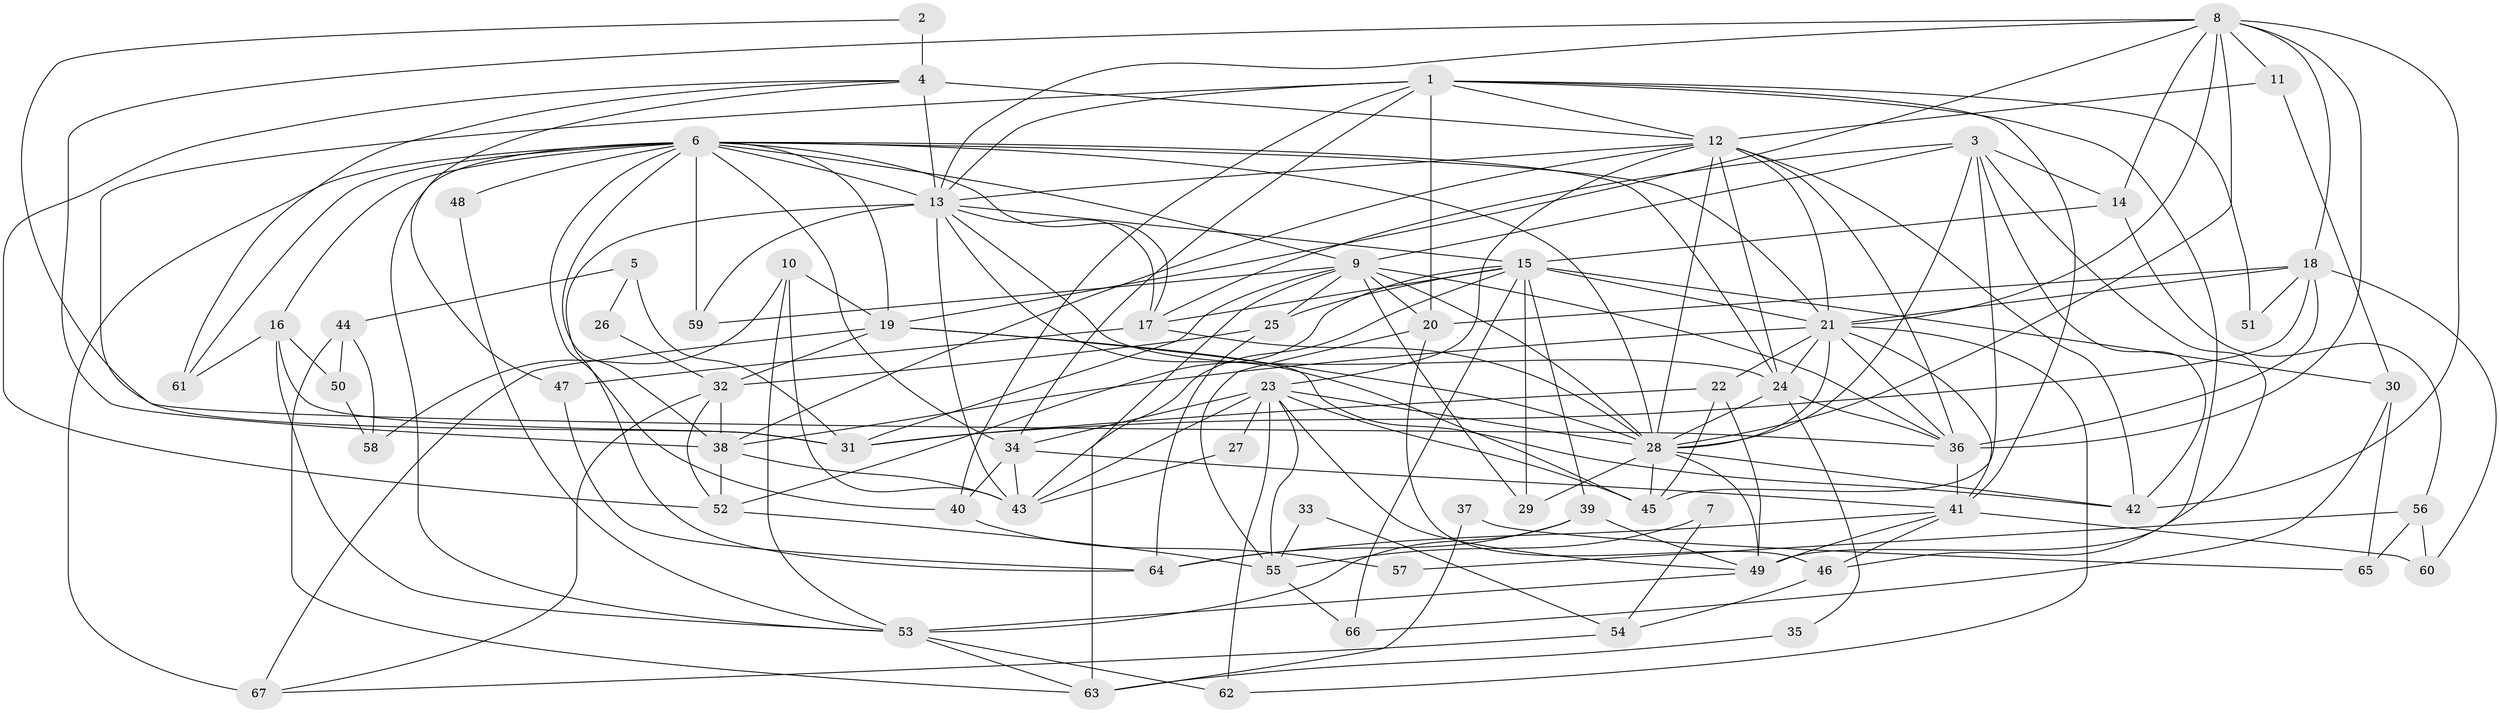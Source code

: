 // original degree distribution, {4: 0.3358208955223881, 3: 0.2462686567164179, 5: 0.1865671641791045, 2: 0.11194029850746269, 6: 0.08208955223880597, 7: 0.029850746268656716, 8: 0.007462686567164179}
// Generated by graph-tools (version 1.1) at 2025/36/03/09/25 02:36:00]
// undirected, 67 vertices, 181 edges
graph export_dot {
graph [start="1"]
  node [color=gray90,style=filled];
  1;
  2;
  3;
  4;
  5;
  6;
  7;
  8;
  9;
  10;
  11;
  12;
  13;
  14;
  15;
  16;
  17;
  18;
  19;
  20;
  21;
  22;
  23;
  24;
  25;
  26;
  27;
  28;
  29;
  30;
  31;
  32;
  33;
  34;
  35;
  36;
  37;
  38;
  39;
  40;
  41;
  42;
  43;
  44;
  45;
  46;
  47;
  48;
  49;
  50;
  51;
  52;
  53;
  54;
  55;
  56;
  57;
  58;
  59;
  60;
  61;
  62;
  63;
  64;
  65;
  66;
  67;
  1 -- 12 [weight=1.0];
  1 -- 13 [weight=2.0];
  1 -- 20 [weight=1.0];
  1 -- 31 [weight=1.0];
  1 -- 34 [weight=1.0];
  1 -- 40 [weight=1.0];
  1 -- 41 [weight=2.0];
  1 -- 49 [weight=1.0];
  1 -- 51 [weight=1.0];
  2 -- 4 [weight=2.0];
  2 -- 36 [weight=1.0];
  3 -- 9 [weight=1.0];
  3 -- 14 [weight=1.0];
  3 -- 17 [weight=1.0];
  3 -- 28 [weight=1.0];
  3 -- 42 [weight=1.0];
  3 -- 45 [weight=1.0];
  3 -- 46 [weight=1.0];
  4 -- 12 [weight=2.0];
  4 -- 13 [weight=3.0];
  4 -- 47 [weight=1.0];
  4 -- 52 [weight=1.0];
  4 -- 61 [weight=1.0];
  5 -- 26 [weight=1.0];
  5 -- 31 [weight=1.0];
  5 -- 44 [weight=1.0];
  6 -- 9 [weight=1.0];
  6 -- 13 [weight=1.0];
  6 -- 16 [weight=1.0];
  6 -- 17 [weight=1.0];
  6 -- 19 [weight=1.0];
  6 -- 21 [weight=1.0];
  6 -- 24 [weight=1.0];
  6 -- 28 [weight=1.0];
  6 -- 34 [weight=1.0];
  6 -- 38 [weight=1.0];
  6 -- 40 [weight=1.0];
  6 -- 48 [weight=1.0];
  6 -- 53 [weight=1.0];
  6 -- 59 [weight=1.0];
  6 -- 61 [weight=1.0];
  6 -- 67 [weight=2.0];
  7 -- 54 [weight=1.0];
  7 -- 55 [weight=1.0];
  8 -- 11 [weight=1.0];
  8 -- 13 [weight=1.0];
  8 -- 14 [weight=1.0];
  8 -- 18 [weight=1.0];
  8 -- 19 [weight=1.0];
  8 -- 21 [weight=1.0];
  8 -- 28 [weight=1.0];
  8 -- 36 [weight=1.0];
  8 -- 38 [weight=1.0];
  8 -- 42 [weight=1.0];
  9 -- 20 [weight=1.0];
  9 -- 25 [weight=1.0];
  9 -- 28 [weight=1.0];
  9 -- 29 [weight=1.0];
  9 -- 31 [weight=1.0];
  9 -- 36 [weight=1.0];
  9 -- 59 [weight=1.0];
  9 -- 63 [weight=1.0];
  10 -- 19 [weight=1.0];
  10 -- 43 [weight=1.0];
  10 -- 53 [weight=1.0];
  10 -- 58 [weight=1.0];
  11 -- 12 [weight=1.0];
  11 -- 30 [weight=1.0];
  12 -- 13 [weight=1.0];
  12 -- 21 [weight=1.0];
  12 -- 23 [weight=1.0];
  12 -- 24 [weight=2.0];
  12 -- 28 [weight=1.0];
  12 -- 36 [weight=1.0];
  12 -- 38 [weight=1.0];
  12 -- 42 [weight=1.0];
  13 -- 15 [weight=1.0];
  13 -- 17 [weight=1.0];
  13 -- 24 [weight=1.0];
  13 -- 43 [weight=2.0];
  13 -- 45 [weight=1.0];
  13 -- 59 [weight=2.0];
  13 -- 64 [weight=1.0];
  14 -- 15 [weight=1.0];
  14 -- 56 [weight=1.0];
  15 -- 17 [weight=1.0];
  15 -- 21 [weight=1.0];
  15 -- 25 [weight=1.0];
  15 -- 29 [weight=1.0];
  15 -- 30 [weight=1.0];
  15 -- 39 [weight=1.0];
  15 -- 43 [weight=1.0];
  15 -- 52 [weight=1.0];
  15 -- 66 [weight=1.0];
  16 -- 31 [weight=1.0];
  16 -- 50 [weight=1.0];
  16 -- 53 [weight=1.0];
  16 -- 61 [weight=1.0];
  17 -- 28 [weight=1.0];
  17 -- 47 [weight=1.0];
  18 -- 20 [weight=1.0];
  18 -- 21 [weight=1.0];
  18 -- 31 [weight=1.0];
  18 -- 36 [weight=1.0];
  18 -- 51 [weight=1.0];
  18 -- 60 [weight=1.0];
  19 -- 28 [weight=1.0];
  19 -- 32 [weight=2.0];
  19 -- 42 [weight=1.0];
  19 -- 67 [weight=1.0];
  20 -- 46 [weight=1.0];
  20 -- 55 [weight=1.0];
  21 -- 22 [weight=1.0];
  21 -- 24 [weight=1.0];
  21 -- 28 [weight=1.0];
  21 -- 36 [weight=2.0];
  21 -- 38 [weight=2.0];
  21 -- 41 [weight=1.0];
  21 -- 62 [weight=1.0];
  22 -- 31 [weight=1.0];
  22 -- 45 [weight=1.0];
  22 -- 49 [weight=1.0];
  23 -- 27 [weight=1.0];
  23 -- 28 [weight=2.0];
  23 -- 34 [weight=1.0];
  23 -- 43 [weight=1.0];
  23 -- 45 [weight=1.0];
  23 -- 49 [weight=1.0];
  23 -- 55 [weight=1.0];
  23 -- 62 [weight=1.0];
  24 -- 28 [weight=1.0];
  24 -- 35 [weight=1.0];
  24 -- 36 [weight=1.0];
  25 -- 32 [weight=1.0];
  25 -- 64 [weight=1.0];
  26 -- 32 [weight=1.0];
  27 -- 43 [weight=1.0];
  28 -- 29 [weight=1.0];
  28 -- 42 [weight=1.0];
  28 -- 45 [weight=1.0];
  28 -- 49 [weight=1.0];
  30 -- 65 [weight=1.0];
  30 -- 66 [weight=1.0];
  32 -- 38 [weight=1.0];
  32 -- 52 [weight=1.0];
  32 -- 67 [weight=1.0];
  33 -- 54 [weight=1.0];
  33 -- 55 [weight=1.0];
  34 -- 40 [weight=1.0];
  34 -- 41 [weight=1.0];
  34 -- 43 [weight=1.0];
  35 -- 63 [weight=1.0];
  36 -- 41 [weight=1.0];
  37 -- 63 [weight=1.0];
  37 -- 65 [weight=1.0];
  38 -- 43 [weight=1.0];
  38 -- 52 [weight=1.0];
  39 -- 49 [weight=1.0];
  39 -- 53 [weight=1.0];
  39 -- 64 [weight=1.0];
  40 -- 57 [weight=1.0];
  41 -- 46 [weight=1.0];
  41 -- 49 [weight=1.0];
  41 -- 60 [weight=1.0];
  41 -- 64 [weight=1.0];
  44 -- 50 [weight=1.0];
  44 -- 58 [weight=1.0];
  44 -- 63 [weight=1.0];
  46 -- 54 [weight=1.0];
  47 -- 64 [weight=1.0];
  48 -- 53 [weight=1.0];
  49 -- 53 [weight=1.0];
  50 -- 58 [weight=1.0];
  52 -- 55 [weight=1.0];
  53 -- 62 [weight=1.0];
  53 -- 63 [weight=1.0];
  54 -- 67 [weight=1.0];
  55 -- 66 [weight=1.0];
  56 -- 57 [weight=1.0];
  56 -- 60 [weight=1.0];
  56 -- 65 [weight=1.0];
}
